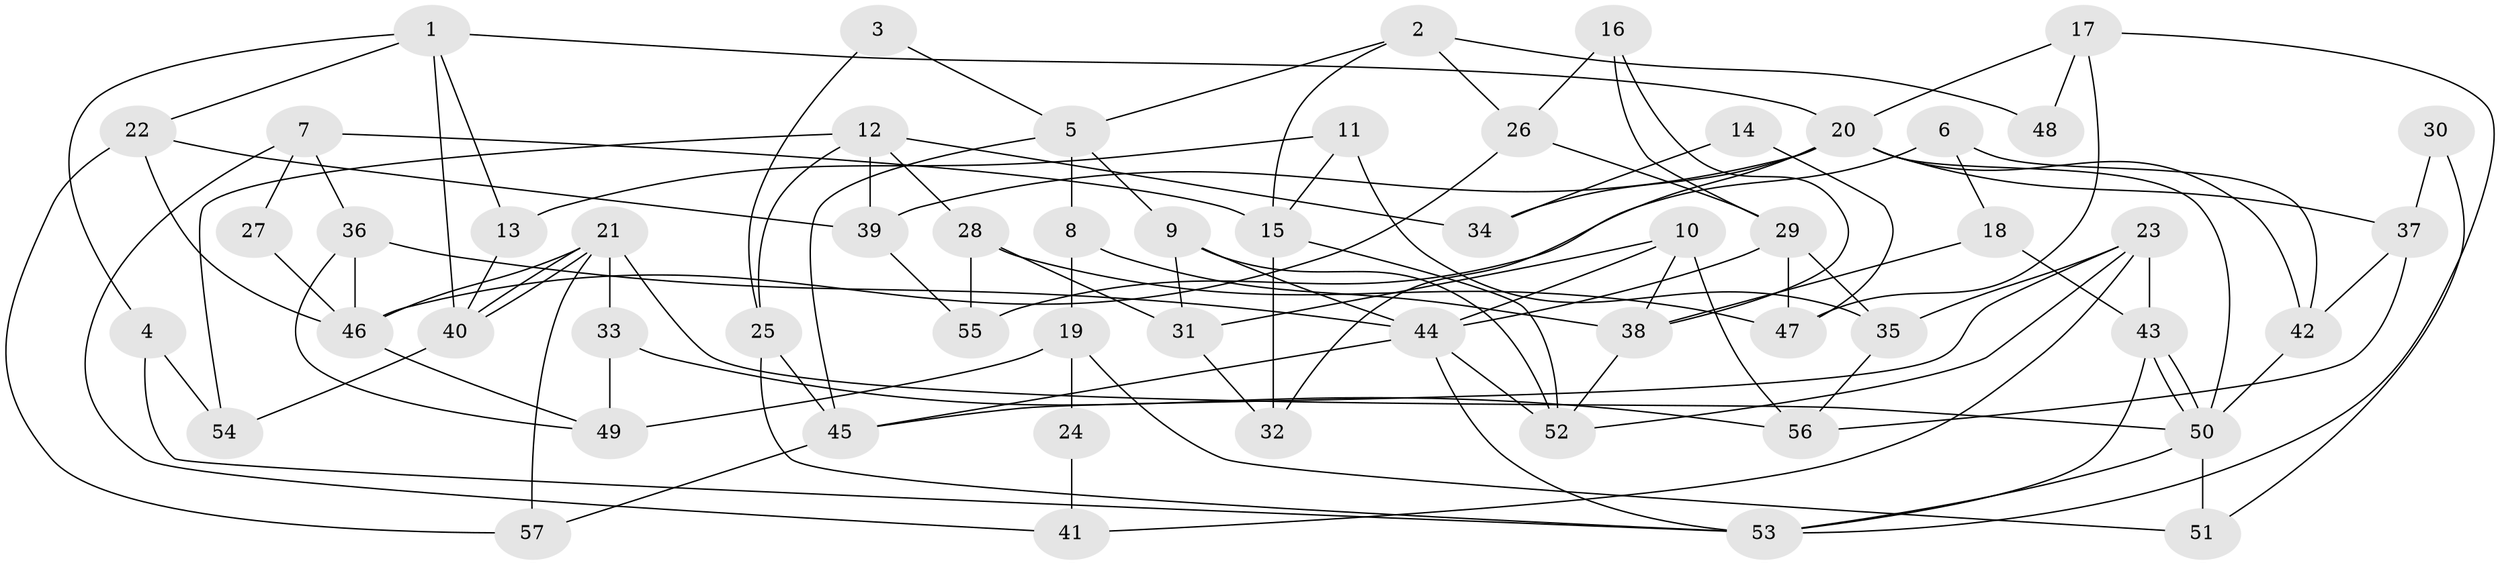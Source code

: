 // Generated by graph-tools (version 1.1) at 2025/50/03/09/25 03:50:15]
// undirected, 57 vertices, 114 edges
graph export_dot {
graph [start="1"]
  node [color=gray90,style=filled];
  1;
  2;
  3;
  4;
  5;
  6;
  7;
  8;
  9;
  10;
  11;
  12;
  13;
  14;
  15;
  16;
  17;
  18;
  19;
  20;
  21;
  22;
  23;
  24;
  25;
  26;
  27;
  28;
  29;
  30;
  31;
  32;
  33;
  34;
  35;
  36;
  37;
  38;
  39;
  40;
  41;
  42;
  43;
  44;
  45;
  46;
  47;
  48;
  49;
  50;
  51;
  52;
  53;
  54;
  55;
  56;
  57;
  1 -- 4;
  1 -- 20;
  1 -- 13;
  1 -- 22;
  1 -- 40;
  2 -- 5;
  2 -- 15;
  2 -- 26;
  2 -- 48;
  3 -- 5;
  3 -- 25;
  4 -- 54;
  4 -- 53;
  5 -- 9;
  5 -- 45;
  5 -- 8;
  6 -- 18;
  6 -- 42;
  6 -- 55;
  7 -- 15;
  7 -- 36;
  7 -- 27;
  7 -- 41;
  8 -- 38;
  8 -- 19;
  9 -- 31;
  9 -- 44;
  9 -- 52;
  10 -- 56;
  10 -- 44;
  10 -- 31;
  10 -- 38;
  11 -- 13;
  11 -- 35;
  11 -- 15;
  12 -- 39;
  12 -- 28;
  12 -- 25;
  12 -- 34;
  12 -- 54;
  13 -- 40;
  14 -- 34;
  14 -- 47;
  15 -- 52;
  15 -- 32;
  16 -- 29;
  16 -- 38;
  16 -- 26;
  17 -- 53;
  17 -- 47;
  17 -- 20;
  17 -- 48;
  18 -- 43;
  18 -- 38;
  19 -- 49;
  19 -- 24;
  19 -- 51;
  20 -- 50;
  20 -- 32;
  20 -- 34;
  20 -- 37;
  20 -- 39;
  20 -- 42;
  21 -- 40;
  21 -- 40;
  21 -- 46;
  21 -- 33;
  21 -- 50;
  21 -- 57;
  22 -- 57;
  22 -- 39;
  22 -- 46;
  23 -- 45;
  23 -- 43;
  23 -- 35;
  23 -- 41;
  23 -- 52;
  24 -- 41;
  25 -- 53;
  25 -- 45;
  26 -- 29;
  26 -- 46;
  27 -- 46;
  28 -- 31;
  28 -- 55;
  28 -- 47;
  29 -- 44;
  29 -- 35;
  29 -- 47;
  30 -- 37;
  30 -- 51;
  31 -- 32;
  33 -- 56;
  33 -- 49;
  35 -- 56;
  36 -- 49;
  36 -- 46;
  36 -- 44;
  37 -- 42;
  37 -- 56;
  38 -- 52;
  39 -- 55;
  40 -- 54;
  42 -- 50;
  43 -- 53;
  43 -- 50;
  43 -- 50;
  44 -- 52;
  44 -- 45;
  44 -- 53;
  45 -- 57;
  46 -- 49;
  50 -- 51;
  50 -- 53;
}
